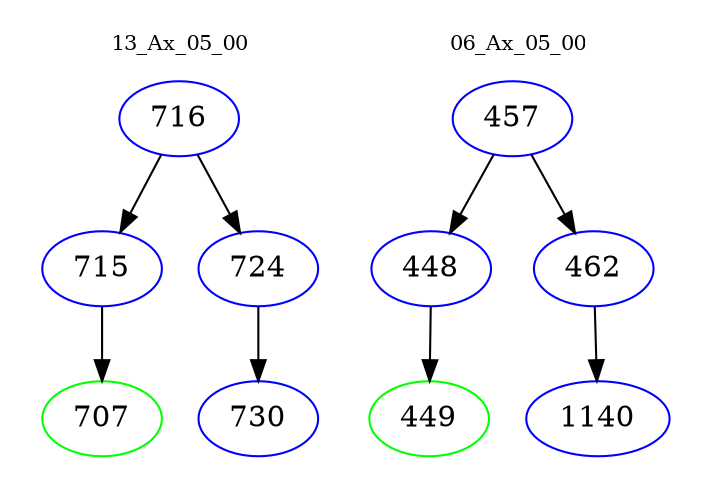 digraph{
subgraph cluster_0 {
color = white
label = "13_Ax_05_00";
fontsize=10;
T0_716 [label="716", color="blue"]
T0_716 -> T0_715 [color="black"]
T0_715 [label="715", color="blue"]
T0_715 -> T0_707 [color="black"]
T0_707 [label="707", color="green"]
T0_716 -> T0_724 [color="black"]
T0_724 [label="724", color="blue"]
T0_724 -> T0_730 [color="black"]
T0_730 [label="730", color="blue"]
}
subgraph cluster_1 {
color = white
label = "06_Ax_05_00";
fontsize=10;
T1_457 [label="457", color="blue"]
T1_457 -> T1_448 [color="black"]
T1_448 [label="448", color="blue"]
T1_448 -> T1_449 [color="black"]
T1_449 [label="449", color="green"]
T1_457 -> T1_462 [color="black"]
T1_462 [label="462", color="blue"]
T1_462 -> T1_1140 [color="black"]
T1_1140 [label="1140", color="blue"]
}
}
